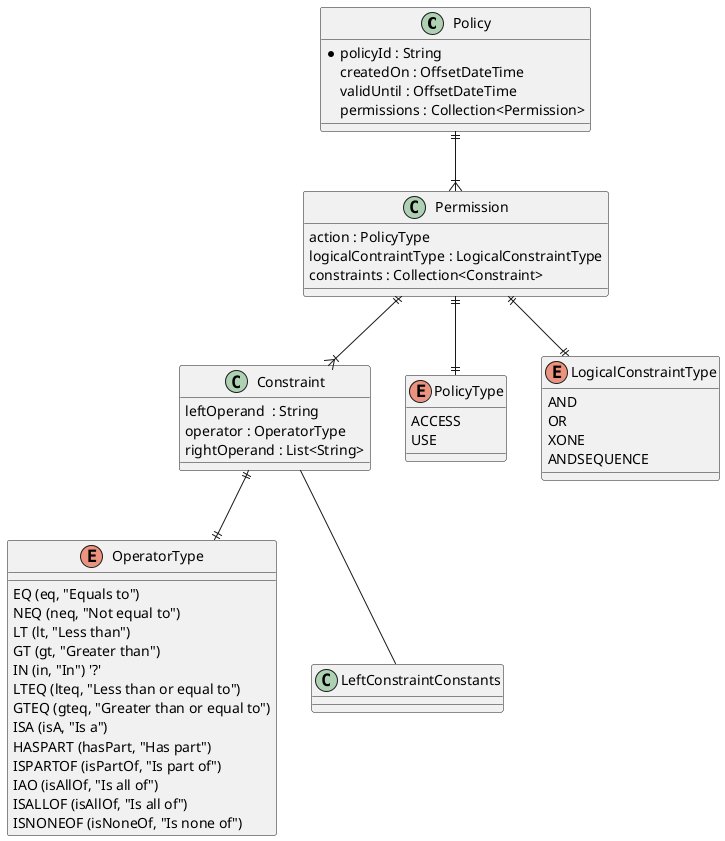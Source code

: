 @startuml
'https://plantuml.com/class-diagram



'https://www.w3.org/TR/odrl-model/'


class Policy {
    * policyId : String
    createdOn : OffsetDateTime
    validUntil : OffsetDateTime
    permissions : Collection<Permission>
}

class Permission {
    action : PolicyType
    logicalContraintType : LogicalConstraintType
    constraints : Collection<Constraint>
}


class Constraint {
     leftOperand  : String
     operator : OperatorType
     rightOperand : List<String>
}

'https://www.w3.org/TR/odrl-vocab/#constraintRelationalOperators'
enum OperatorType {
    EQ (eq, "Equals to")
    NEQ (neq, "Not equal to")
    LT (lt, "Less than")
    GT (gt, "Greater than")
    IN (in, "In") '?'
    LTEQ (lteq, "Less than or equal to")
    GTEQ (gteq, "Greater than or equal to")
    ISA (isA, "Is a")
    HASPART (hasPart, "Has part")
    ISPARTOF (isPartOf, "Is part of")
    IAO (isAllOf, "Is all of")
    ISALLOF (isAllOf, "Is all of")
    ISNONEOF (isNoneOf, "Is none of")
}

'"@id": "http://www.w3.org/ns/odrl/2/gt"'
'"@id": "http://www.w3.org/ns/odrl/2/gteq"'
'"@id": "http://www.w3.org/ns/odrl/2/isPartOf"'
'"@id": "http://www.w3.org/ns/odrl/2/hasPart"'
'"@id": "http://www.w3.org/ns/odrl/2/isAnyOf"'
'"@id": "http://www.w3.org/ns/odrl/2/lteq"'
'"@id": "http://www.w3.org/ns/odrl/2/eq"'
'"@id": "http://www.w3.org/ns/odrl/2/neq"'
'"@id": "http://www.w3.org/ns/odrl/2/isNoneOf"'
'"@id": "http://www.w3.org/ns/odrl/2/lt"'
'"@id": "http://www.w3.org/ns/odrl/2/isAllOf"'
'"@id": "http://www.w3.org/ns/odrl/2/isA"'

enum PolicyType {
    ACCESS
    USE
}

enum LogicalConstraintType{
    AND
    OR
    XONE
    ANDSEQUENCE
}

Policy ||--|{  Permission
Permission ||--|| PolicyType
Permission ||--|| LogicalConstraintType
Permission ||--|{   Constraint
Constraint ||--|| OperatorType
Constraint -- LeftConstraintConstants
@enduml